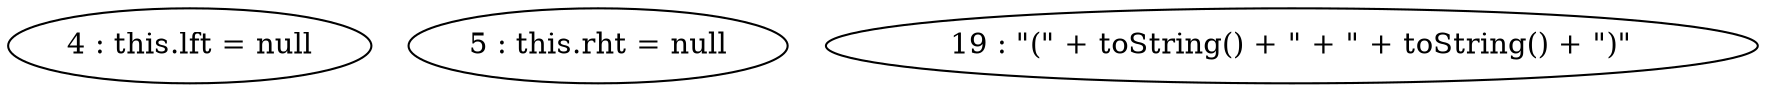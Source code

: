 digraph G {
"4 : this.lft = null"
"5 : this.rht = null"
"19 : \"(\" + toString() + \" + \" + toString() + \")\""
}